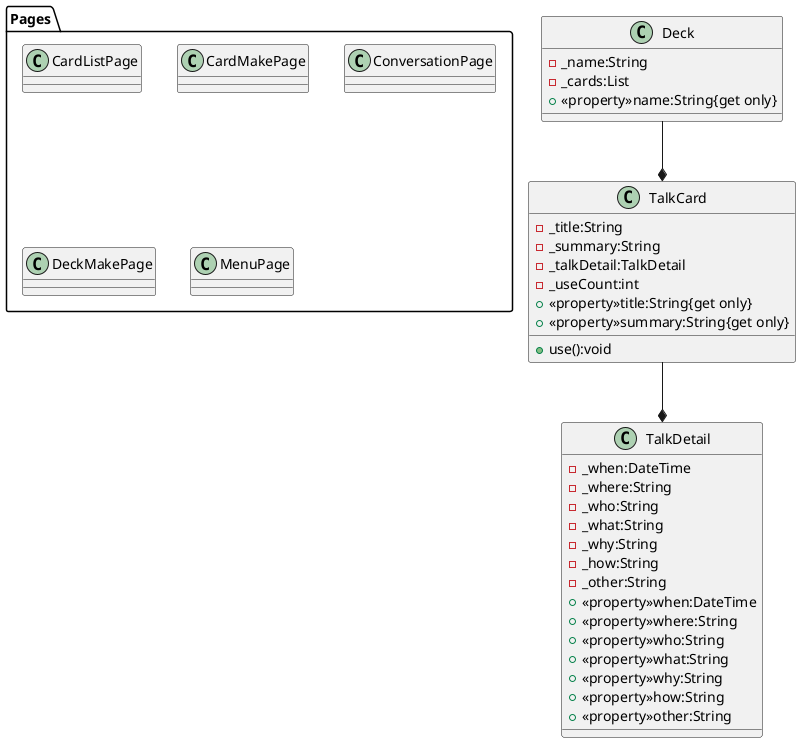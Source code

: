 @startuml Conversation deck

package Pages
{
    class CardListPage
    class CardMakePage
    class ConversationPage
    class DeckMakePage
    class MenuPage
}

class TalkCard
{
    -_title:String
    -_summary:String
    -_talkDetail:TalkDetail
    -_useCount:int
    +<<property>>title:String{get only}
    +<<property>>summary:String{get only}
    +use():void
}
class TalkDetail
{
    -_when:DateTime
    -_where:String
    -_who:String
    -_what:String
    -_why:String
    -_how:String
    -_other:String
    +<<property>>when:DateTime
    +<<property>>where:String
    +<<property>>who:String
    +<<property>>what:String
    +<<property>>why:String
    +<<property>>how:String
    +<<property>>other:String
}
class Deck
{
    -_name:String
    -_cards:List
    +<<property>>name:String{get only}
}

TalkCard --* TalkDetail
Deck --* TalkCard

@enduml